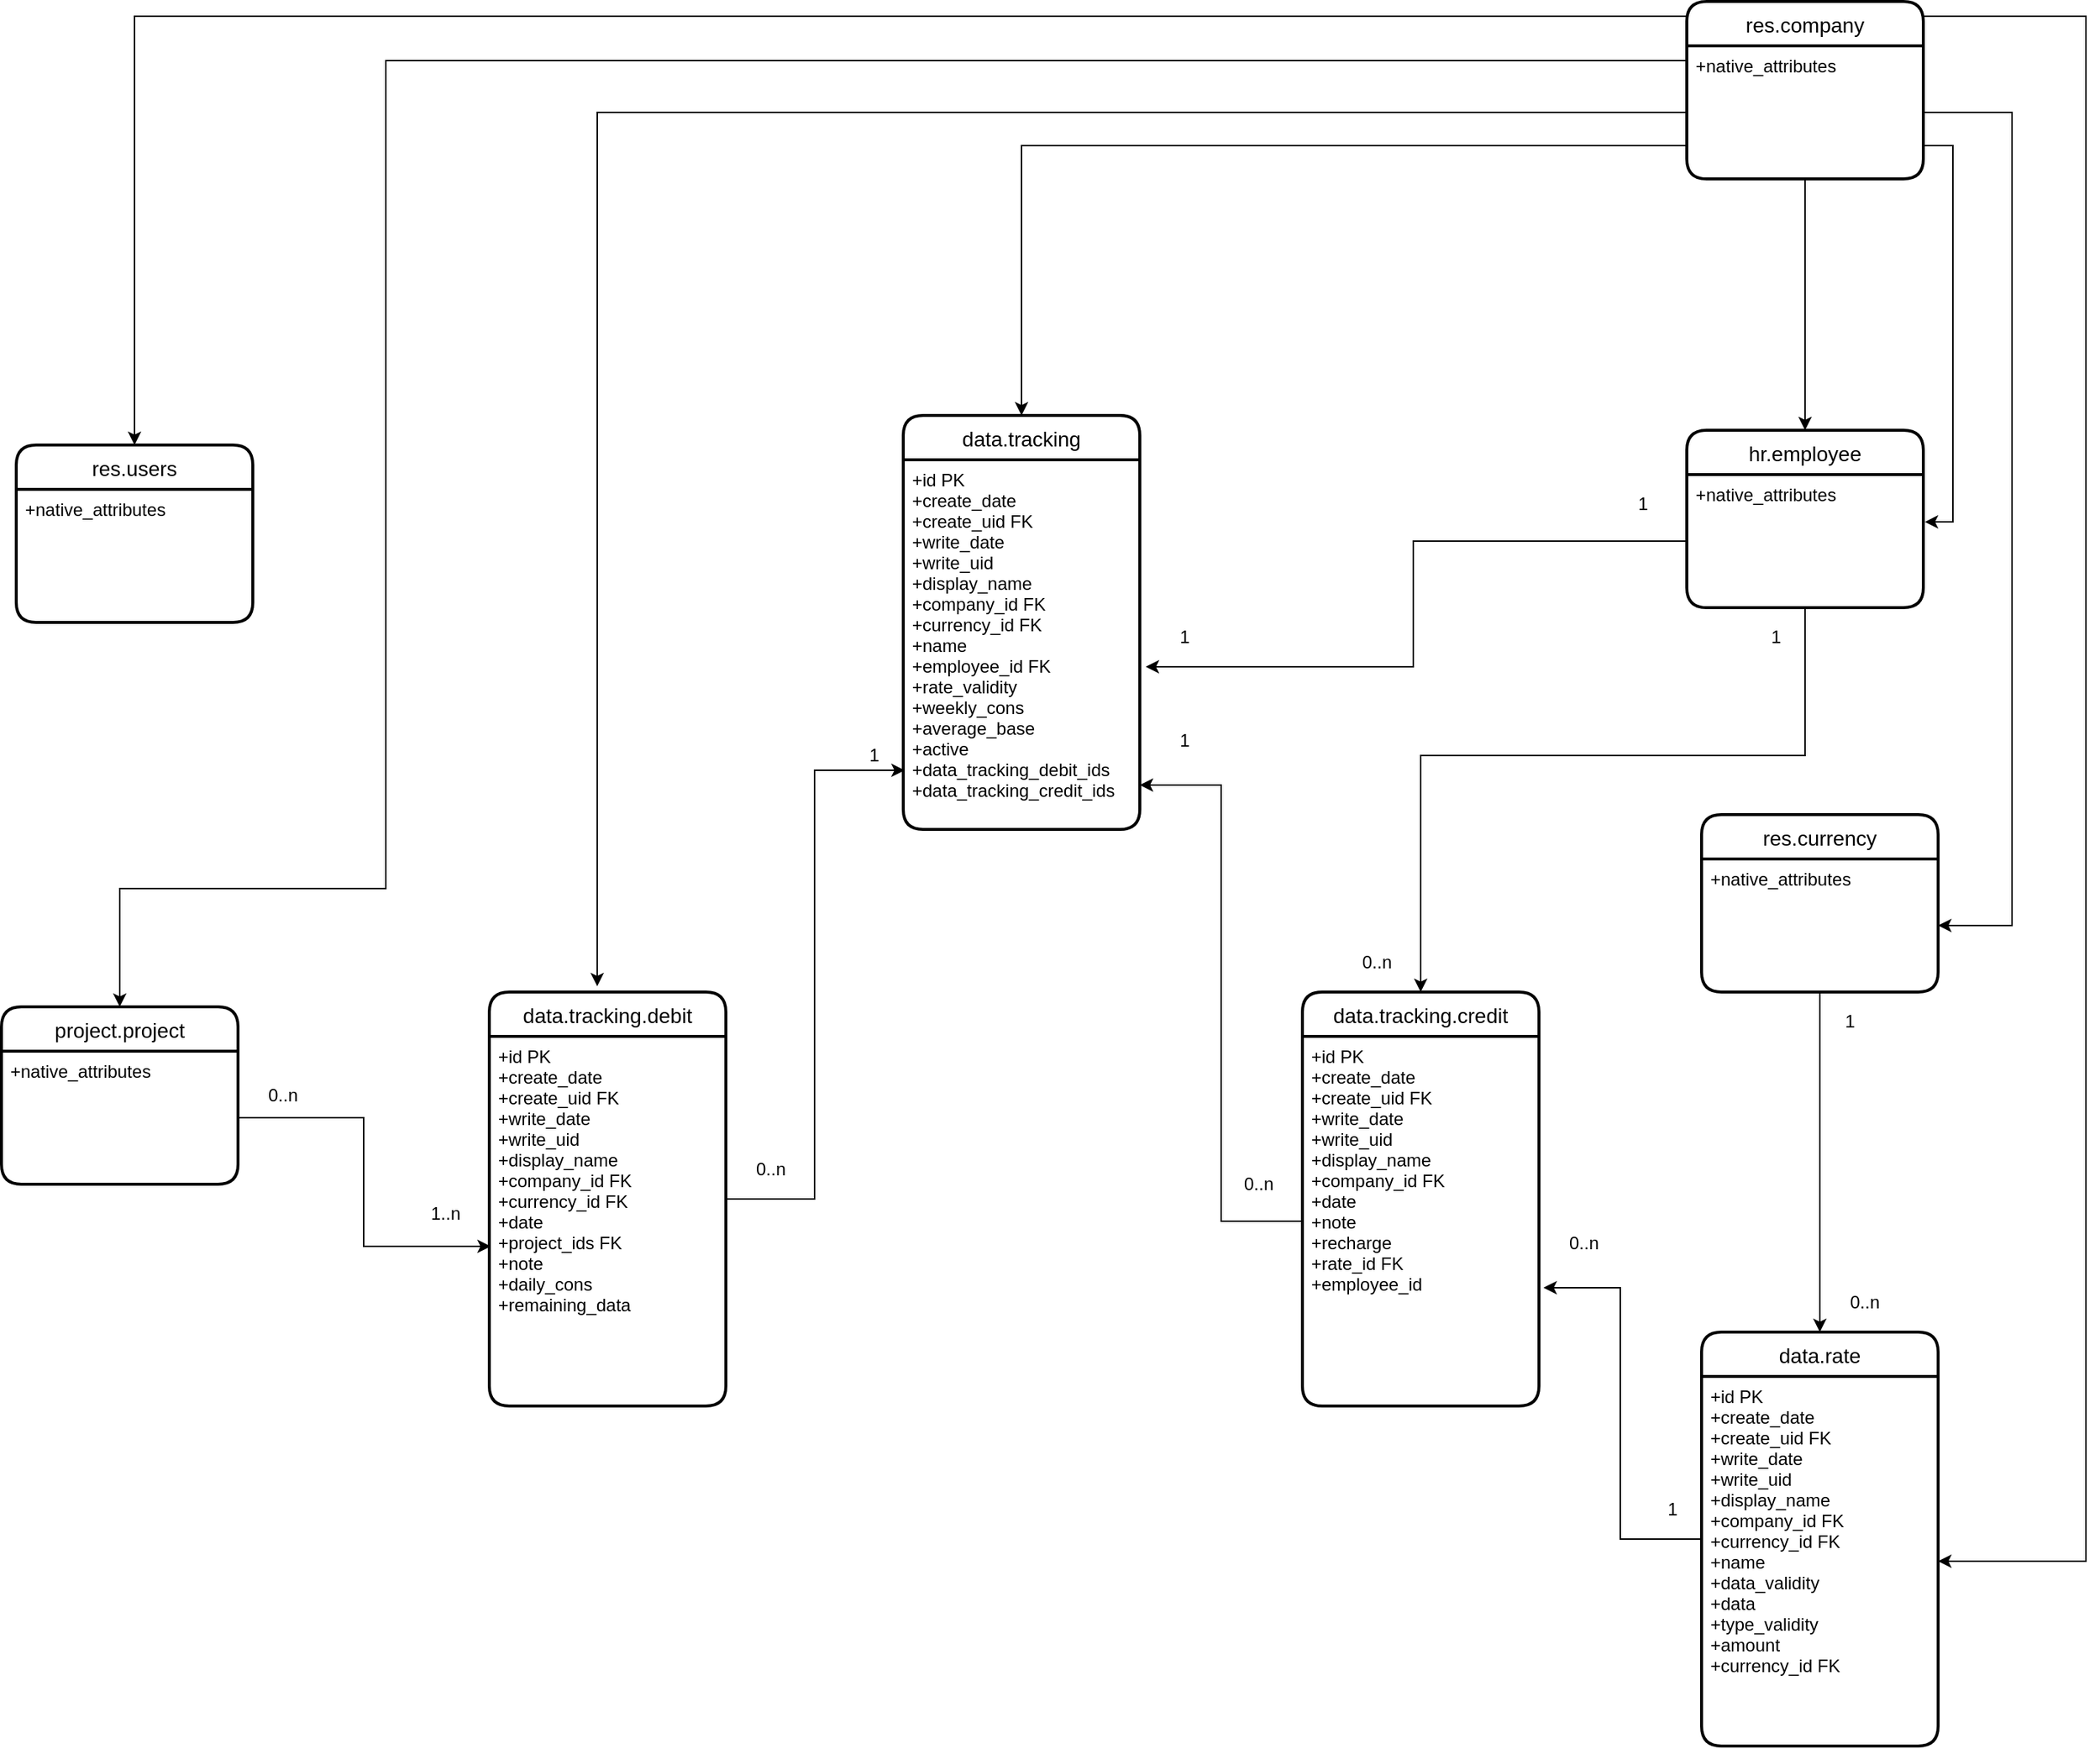 <mxfile version="13.6.5" type="github"><diagram id="EeadG67xCyOba-YVA_OM" name="Page-1"><mxGraphModel dx="1041" dy="494" grid="1" gridSize="10" guides="1" tooltips="1" connect="1" arrows="1" fold="1" page="1" pageScale="1" pageWidth="1654" pageHeight="2336" math="0" shadow="0"><root><mxCell id="0"/><mxCell id="1" parent="0"/><mxCell id="C67LLcp0CAZSQti3y-RA-7" value="res.company" style="swimlane;childLayout=stackLayout;horizontal=1;startSize=30;horizontalStack=0;rounded=1;fontSize=14;fontStyle=0;strokeWidth=2;resizeParent=0;resizeLast=1;shadow=0;dashed=0;align=center;" parent="1" vertex="1"><mxGeometry x="1220" y="90" width="160" height="120" as="geometry"/></mxCell><mxCell id="C67LLcp0CAZSQti3y-RA-8" value="+native_attributes" style="align=left;strokeColor=none;fillColor=none;spacingLeft=4;fontSize=12;verticalAlign=top;resizable=0;rotatable=0;part=1;" parent="C67LLcp0CAZSQti3y-RA-7" vertex="1"><mxGeometry y="30" width="160" height="90" as="geometry"/></mxCell><mxCell id="C67LLcp0CAZSQti3y-RA-1" value="data.tracking" style="swimlane;childLayout=stackLayout;horizontal=1;startSize=30;horizontalStack=0;rounded=1;fontSize=14;fontStyle=0;strokeWidth=2;resizeParent=0;resizeLast=1;shadow=0;dashed=0;align=center;" parent="1" vertex="1"><mxGeometry x="690" y="370" width="160" height="280" as="geometry"/></mxCell><mxCell id="C67LLcp0CAZSQti3y-RA-2" value="+id PK&#10;+create_date&#10;+create_uid FK&#10;+write_date&#10;+write_uid&#10;+display_name&#10;+company_id FK&#10;+currency_id FK&#10;+name&#10;+employee_id FK&#10;+rate_validity&#10;+weekly_cons&#10;+average_base&#10;+active&#10;+data_tracking_debit_ids&#10;+data_tracking_credit_ids&#10;&#10;&#10;&#10;&#10;" style="align=left;strokeColor=none;fillColor=none;spacingLeft=4;fontSize=12;verticalAlign=top;resizable=0;rotatable=0;part=1;" parent="C67LLcp0CAZSQti3y-RA-1" vertex="1"><mxGeometry y="30" width="160" height="250" as="geometry"/></mxCell><mxCell id="UNE42eeyvyQ6CrdMO4MG-21" style="edgeStyle=orthogonalEdgeStyle;rounded=0;orthogonalLoop=1;jettySize=auto;html=1;entryX=0.006;entryY=0.84;entryDx=0;entryDy=0;entryPerimeter=0;" parent="1" source="C67LLcp0CAZSQti3y-RA-16" target="C67LLcp0CAZSQti3y-RA-2" edge="1"><mxGeometry relative="1" as="geometry"/></mxCell><mxCell id="C67LLcp0CAZSQti3y-RA-16" value="data.tracking.debit" style="swimlane;childLayout=stackLayout;horizontal=1;startSize=30;horizontalStack=0;rounded=1;fontSize=14;fontStyle=0;strokeWidth=2;resizeParent=0;resizeLast=1;shadow=0;dashed=0;align=center;" parent="1" vertex="1"><mxGeometry x="410" y="760" width="160" height="280" as="geometry"/></mxCell><mxCell id="C67LLcp0CAZSQti3y-RA-17" value="+id PK&#10;+create_date&#10;+create_uid FK&#10;+write_date&#10;+write_uid&#10;+display_name&#10;+company_id FK&#10;+currency_id FK&#10;+date&#10;+project_ids FK&#10;+note&#10;+daily_cons&#10;+remaining_data&#10;&#10;&#10;&#10;&#10;&#10;" style="align=left;strokeColor=none;fillColor=none;spacingLeft=4;fontSize=12;verticalAlign=top;resizable=0;rotatable=0;part=1;" parent="C67LLcp0CAZSQti3y-RA-16" vertex="1"><mxGeometry y="30" width="160" height="250" as="geometry"/></mxCell><mxCell id="UNE42eeyvyQ6CrdMO4MG-1" value="project.project" style="swimlane;childLayout=stackLayout;horizontal=1;startSize=30;horizontalStack=0;rounded=1;fontSize=14;fontStyle=0;strokeWidth=2;resizeParent=0;resizeLast=1;shadow=0;dashed=0;align=center;" parent="1" vertex="1"><mxGeometry x="80" y="770" width="160" height="120" as="geometry"/></mxCell><mxCell id="UNE42eeyvyQ6CrdMO4MG-2" value="+native_attributes" style="align=left;strokeColor=none;fillColor=none;spacingLeft=4;fontSize=12;verticalAlign=top;resizable=0;rotatable=0;part=1;" parent="UNE42eeyvyQ6CrdMO4MG-1" vertex="1"><mxGeometry y="30" width="160" height="90" as="geometry"/></mxCell><mxCell id="UNE42eeyvyQ6CrdMO4MG-4" value="data.tracking.credit" style="swimlane;childLayout=stackLayout;horizontal=1;startSize=30;horizontalStack=0;rounded=1;fontSize=14;fontStyle=0;strokeWidth=2;resizeParent=0;resizeLast=1;shadow=0;dashed=0;align=center;" parent="1" vertex="1"><mxGeometry x="960" y="760" width="160" height="280" as="geometry"/></mxCell><mxCell id="UNE42eeyvyQ6CrdMO4MG-5" value="+id PK&#10;+create_date&#10;+create_uid FK&#10;+write_date&#10;+write_uid&#10;+display_name&#10;+company_id FK&#10;+date&#10;+note&#10;+recharge&#10;+rate_id FK&#10;+employee_id&#10;&#10;&#10;&#10;&#10;&#10;&#10;" style="align=left;strokeColor=none;fillColor=none;spacingLeft=4;fontSize=12;verticalAlign=top;resizable=0;rotatable=0;part=1;" parent="UNE42eeyvyQ6CrdMO4MG-4" vertex="1"><mxGeometry y="30" width="160" height="250" as="geometry"/></mxCell><mxCell id="C67LLcp0CAZSQti3y-RA-11" value="hr.employee" style="swimlane;childLayout=stackLayout;horizontal=1;startSize=30;horizontalStack=0;rounded=1;fontSize=14;fontStyle=0;strokeWidth=2;resizeParent=0;resizeLast=1;shadow=0;dashed=0;align=center;" parent="1" vertex="1"><mxGeometry x="1220" y="380" width="160" height="120" as="geometry"/></mxCell><mxCell id="C67LLcp0CAZSQti3y-RA-12" value="+native_attributes" style="align=left;strokeColor=none;fillColor=none;spacingLeft=4;fontSize=12;verticalAlign=top;resizable=0;rotatable=0;part=1;" parent="C67LLcp0CAZSQti3y-RA-11" vertex="1"><mxGeometry y="30" width="160" height="90" as="geometry"/></mxCell><mxCell id="C67LLcp0CAZSQti3y-RA-13" value="res.currency" style="swimlane;childLayout=stackLayout;horizontal=1;startSize=30;horizontalStack=0;rounded=1;fontSize=14;fontStyle=0;strokeWidth=2;resizeParent=0;resizeLast=1;shadow=0;dashed=0;align=center;" parent="1" vertex="1"><mxGeometry x="1230" y="640" width="160" height="120" as="geometry"/></mxCell><mxCell id="C67LLcp0CAZSQti3y-RA-14" value="+native_attributes" style="align=left;strokeColor=none;fillColor=none;spacingLeft=4;fontSize=12;verticalAlign=top;resizable=0;rotatable=0;part=1;" parent="C67LLcp0CAZSQti3y-RA-13" vertex="1"><mxGeometry y="30" width="160" height="90" as="geometry"/></mxCell><mxCell id="UNE42eeyvyQ6CrdMO4MG-25" style="edgeStyle=orthogonalEdgeStyle;rounded=0;orthogonalLoop=1;jettySize=auto;html=1;entryX=1.019;entryY=0.68;entryDx=0;entryDy=0;entryPerimeter=0;" parent="1" source="UNE42eeyvyQ6CrdMO4MG-8" target="UNE42eeyvyQ6CrdMO4MG-5" edge="1"><mxGeometry relative="1" as="geometry"/></mxCell><mxCell id="UNE42eeyvyQ6CrdMO4MG-8" value="data.rate" style="swimlane;childLayout=stackLayout;horizontal=1;startSize=30;horizontalStack=0;rounded=1;fontSize=14;fontStyle=0;strokeWidth=2;resizeParent=0;resizeLast=1;shadow=0;dashed=0;align=center;" parent="1" vertex="1"><mxGeometry x="1230" y="990" width="160" height="280" as="geometry"/></mxCell><mxCell id="UNE42eeyvyQ6CrdMO4MG-9" value="+id PK&#10;+create_date&#10;+create_uid FK&#10;+write_date&#10;+write_uid&#10;+display_name&#10;+company_id FK&#10;+currency_id FK&#10;+name&#10;+data_validity&#10;+data&#10;+type_validity&#10;+amount&#10;+currency_id FK&#10;&#10;&#10;&#10;&#10;&#10;" style="align=left;strokeColor=none;fillColor=none;spacingLeft=4;fontSize=12;verticalAlign=top;resizable=0;rotatable=0;part=1;" parent="UNE42eeyvyQ6CrdMO4MG-8" vertex="1"><mxGeometry y="30" width="160" height="250" as="geometry"/></mxCell><mxCell id="UNE42eeyvyQ6CrdMO4MG-12" style="edgeStyle=orthogonalEdgeStyle;rounded=0;orthogonalLoop=1;jettySize=auto;html=1;exitX=0;exitY=0;exitDx=0;exitDy=0;entryX=0.5;entryY=0;entryDx=0;entryDy=0;" parent="1" source="C67LLcp0CAZSQti3y-RA-8" target="C67LLcp0CAZSQti3y-RA-9" edge="1"><mxGeometry relative="1" as="geometry"><mxPoint x="170" y="380" as="targetPoint"/></mxGeometry></mxCell><mxCell id="UNE42eeyvyQ6CrdMO4MG-13" style="edgeStyle=orthogonalEdgeStyle;rounded=0;orthogonalLoop=1;jettySize=auto;html=1;entryX=0.5;entryY=0;entryDx=0;entryDy=0;" parent="1" source="C67LLcp0CAZSQti3y-RA-8" target="UNE42eeyvyQ6CrdMO4MG-1" edge="1"><mxGeometry relative="1" as="geometry"><mxPoint x="340" y="620" as="targetPoint"/><Array as="points"><mxPoint x="340" y="130"/><mxPoint x="340" y="690"/><mxPoint x="160" y="690"/></Array></mxGeometry></mxCell><mxCell id="UNE42eeyvyQ6CrdMO4MG-14" style="edgeStyle=orthogonalEdgeStyle;rounded=0;orthogonalLoop=1;jettySize=auto;html=1;entryX=0.456;entryY=-0.014;entryDx=0;entryDy=0;entryPerimeter=0;" parent="1" source="C67LLcp0CAZSQti3y-RA-8" target="C67LLcp0CAZSQti3y-RA-16" edge="1"><mxGeometry relative="1" as="geometry"/></mxCell><mxCell id="UNE42eeyvyQ6CrdMO4MG-15" style="edgeStyle=orthogonalEdgeStyle;rounded=0;orthogonalLoop=1;jettySize=auto;html=1;exitX=0;exitY=0.75;exitDx=0;exitDy=0;entryX=0.5;entryY=0;entryDx=0;entryDy=0;" parent="1" source="C67LLcp0CAZSQti3y-RA-8" target="C67LLcp0CAZSQti3y-RA-1" edge="1"><mxGeometry relative="1" as="geometry"><mxPoint x="770" y="360" as="targetPoint"/></mxGeometry></mxCell><mxCell id="UNE42eeyvyQ6CrdMO4MG-17" style="edgeStyle=orthogonalEdgeStyle;rounded=0;orthogonalLoop=1;jettySize=auto;html=1;entryX=0.5;entryY=0;entryDx=0;entryDy=0;" parent="1" source="C67LLcp0CAZSQti3y-RA-8" target="C67LLcp0CAZSQti3y-RA-11" edge="1"><mxGeometry relative="1" as="geometry"/></mxCell><mxCell id="UNE42eeyvyQ6CrdMO4MG-18" style="edgeStyle=orthogonalEdgeStyle;rounded=0;orthogonalLoop=1;jettySize=auto;html=1;exitX=1;exitY=0.75;exitDx=0;exitDy=0;entryX=1.006;entryY=0.356;entryDx=0;entryDy=0;entryPerimeter=0;" parent="1" source="C67LLcp0CAZSQti3y-RA-8" target="C67LLcp0CAZSQti3y-RA-12" edge="1"><mxGeometry relative="1" as="geometry"><Array as="points"><mxPoint x="1400" y="188"/><mxPoint x="1400" y="442"/></Array></mxGeometry></mxCell><mxCell id="UNE42eeyvyQ6CrdMO4MG-19" style="edgeStyle=orthogonalEdgeStyle;rounded=0;orthogonalLoop=1;jettySize=auto;html=1;entryX=1;entryY=0.5;entryDx=0;entryDy=0;" parent="1" source="C67LLcp0CAZSQti3y-RA-8" target="C67LLcp0CAZSQti3y-RA-14" edge="1"><mxGeometry relative="1" as="geometry"><Array as="points"><mxPoint x="1440" y="165"/><mxPoint x="1440" y="715"/></Array></mxGeometry></mxCell><mxCell id="C67LLcp0CAZSQti3y-RA-9" value="res.users" style="swimlane;childLayout=stackLayout;horizontal=1;startSize=30;horizontalStack=0;rounded=1;fontSize=14;fontStyle=0;strokeWidth=2;resizeParent=0;resizeLast=1;shadow=0;dashed=0;align=center;" parent="1" vertex="1"><mxGeometry x="90" y="390" width="160" height="120" as="geometry"/></mxCell><mxCell id="C67LLcp0CAZSQti3y-RA-10" value="+native_attributes" style="align=left;strokeColor=none;fillColor=none;spacingLeft=4;fontSize=12;verticalAlign=top;resizable=0;rotatable=0;part=1;" parent="C67LLcp0CAZSQti3y-RA-9" vertex="1"><mxGeometry y="30" width="160" height="90" as="geometry"/></mxCell><mxCell id="UNE42eeyvyQ6CrdMO4MG-20" style="edgeStyle=orthogonalEdgeStyle;rounded=0;orthogonalLoop=1;jettySize=auto;html=1;exitX=1;exitY=0;exitDx=0;exitDy=0;" parent="1" source="C67LLcp0CAZSQti3y-RA-8" target="UNE42eeyvyQ6CrdMO4MG-9" edge="1"><mxGeometry relative="1" as="geometry"><Array as="points"><mxPoint x="1380" y="100"/><mxPoint x="1490" y="100"/><mxPoint x="1490" y="1145"/></Array></mxGeometry></mxCell><mxCell id="UNE42eeyvyQ6CrdMO4MG-22" style="edgeStyle=orthogonalEdgeStyle;rounded=0;orthogonalLoop=1;jettySize=auto;html=1;entryX=1;entryY=0.88;entryDx=0;entryDy=0;entryPerimeter=0;" parent="1" source="UNE42eeyvyQ6CrdMO4MG-5" target="C67LLcp0CAZSQti3y-RA-2" edge="1"><mxGeometry relative="1" as="geometry"/></mxCell><mxCell id="UNE42eeyvyQ6CrdMO4MG-23" style="edgeStyle=orthogonalEdgeStyle;rounded=0;orthogonalLoop=1;jettySize=auto;html=1;entryX=0.006;entryY=0.568;entryDx=0;entryDy=0;entryPerimeter=0;" parent="1" source="UNE42eeyvyQ6CrdMO4MG-2" target="C67LLcp0CAZSQti3y-RA-17" edge="1"><mxGeometry relative="1" as="geometry"/></mxCell><mxCell id="UNE42eeyvyQ6CrdMO4MG-27" style="edgeStyle=orthogonalEdgeStyle;rounded=0;orthogonalLoop=1;jettySize=auto;html=1;exitX=0;exitY=0.5;exitDx=0;exitDy=0;entryX=1.025;entryY=0.56;entryDx=0;entryDy=0;entryPerimeter=0;" parent="1" source="C67LLcp0CAZSQti3y-RA-12" target="C67LLcp0CAZSQti3y-RA-2" edge="1"><mxGeometry relative="1" as="geometry"/></mxCell><mxCell id="UNE42eeyvyQ6CrdMO4MG-28" style="edgeStyle=orthogonalEdgeStyle;rounded=0;orthogonalLoop=1;jettySize=auto;html=1;entryX=0.5;entryY=0;entryDx=0;entryDy=0;entryPerimeter=0;" parent="1" source="C67LLcp0CAZSQti3y-RA-12" target="UNE42eeyvyQ6CrdMO4MG-4" edge="1"><mxGeometry relative="1" as="geometry"><Array as="points"><mxPoint x="1300" y="600"/><mxPoint x="1040" y="600"/></Array><mxPoint x="1040" y="750" as="targetPoint"/></mxGeometry></mxCell><mxCell id="UNE42eeyvyQ6CrdMO4MG-31" value="0..n" style="text;html=1;align=center;verticalAlign=middle;resizable=0;points=[];autosize=1;" parent="1" vertex="1"><mxGeometry x="580" y="870" width="40" height="20" as="geometry"/></mxCell><mxCell id="UNE42eeyvyQ6CrdMO4MG-32" value="&lt;div&gt;1&lt;/div&gt;" style="text;html=1;align=center;verticalAlign=middle;resizable=0;points=[];autosize=1;" parent="1" vertex="1"><mxGeometry x="870" y="580" width="20" height="20" as="geometry"/></mxCell><mxCell id="UNE42eeyvyQ6CrdMO4MG-33" value="0..n" style="text;html=1;align=center;verticalAlign=middle;resizable=0;points=[];autosize=1;" parent="1" vertex="1"><mxGeometry x="910" y="880" width="40" height="20" as="geometry"/></mxCell><mxCell id="UNE42eeyvyQ6CrdMO4MG-34" value="&lt;div&gt;1&lt;/div&gt;" style="text;html=1;align=center;verticalAlign=middle;resizable=0;points=[];autosize=1;" parent="1" vertex="1"><mxGeometry x="870" y="510" width="20" height="20" as="geometry"/></mxCell><mxCell id="UNE42eeyvyQ6CrdMO4MG-35" value="&lt;div&gt;1&lt;/div&gt;" style="text;html=1;align=center;verticalAlign=middle;resizable=0;points=[];autosize=1;" parent="1" vertex="1"><mxGeometry x="1180" y="420" width="20" height="20" as="geometry"/></mxCell><mxCell id="UNE42eeyvyQ6CrdMO4MG-36" value="0..n" style="text;html=1;align=center;verticalAlign=middle;resizable=0;points=[];autosize=1;" parent="1" vertex="1"><mxGeometry x="250" y="820" width="40" height="20" as="geometry"/></mxCell><mxCell id="UNE42eeyvyQ6CrdMO4MG-37" value="&lt;div&gt;1&lt;/div&gt;" style="text;html=1;align=center;verticalAlign=middle;resizable=0;points=[];autosize=1;" parent="1" vertex="1"><mxGeometry x="660" y="590" width="20" height="20" as="geometry"/></mxCell><mxCell id="UNE42eeyvyQ6CrdMO4MG-38" value="1..n" style="text;html=1;align=center;verticalAlign=middle;resizable=0;points=[];autosize=1;" parent="1" vertex="1"><mxGeometry x="360" y="900" width="40" height="20" as="geometry"/></mxCell><mxCell id="UNE42eeyvyQ6CrdMO4MG-39" value="&lt;div&gt;1&lt;/div&gt;" style="text;html=1;align=center;verticalAlign=middle;resizable=0;points=[];autosize=1;" parent="1" vertex="1"><mxGeometry x="1200" y="1100" width="20" height="20" as="geometry"/></mxCell><mxCell id="UNE42eeyvyQ6CrdMO4MG-40" value="0..n" style="text;html=1;align=center;verticalAlign=middle;resizable=0;points=[];autosize=1;" parent="1" vertex="1"><mxGeometry x="1130" y="920" width="40" height="20" as="geometry"/></mxCell><mxCell id="UNE42eeyvyQ6CrdMO4MG-41" value="&lt;div&gt;1&lt;/div&gt;" style="text;html=1;align=center;verticalAlign=middle;resizable=0;points=[];autosize=1;" parent="1" vertex="1"><mxGeometry x="1270" y="510" width="20" height="20" as="geometry"/></mxCell><mxCell id="UNE42eeyvyQ6CrdMO4MG-42" value="0..n" style="text;html=1;align=center;verticalAlign=middle;resizable=0;points=[];autosize=1;" parent="1" vertex="1"><mxGeometry x="990" y="730" width="40" height="20" as="geometry"/></mxCell><mxCell id="eStRTPHBm_ouqC9jKteA-1" value="&lt;div&gt;1&lt;/div&gt;" style="text;html=1;align=center;verticalAlign=middle;resizable=0;points=[];autosize=1;" parent="1" vertex="1"><mxGeometry x="1320" y="770" width="20" height="20" as="geometry"/></mxCell><mxCell id="eStRTPHBm_ouqC9jKteA-2" value="0..n" style="text;html=1;align=center;verticalAlign=middle;resizable=0;points=[];autosize=1;" parent="1" vertex="1"><mxGeometry x="1320" y="960" width="40" height="20" as="geometry"/></mxCell><mxCell id="eStRTPHBm_ouqC9jKteA-4" style="edgeStyle=orthogonalEdgeStyle;rounded=0;orthogonalLoop=1;jettySize=auto;html=1;entryX=0.5;entryY=0;entryDx=0;entryDy=0;" parent="1" source="C67LLcp0CAZSQti3y-RA-14" target="UNE42eeyvyQ6CrdMO4MG-8" edge="1"><mxGeometry relative="1" as="geometry"/></mxCell></root></mxGraphModel></diagram></mxfile>